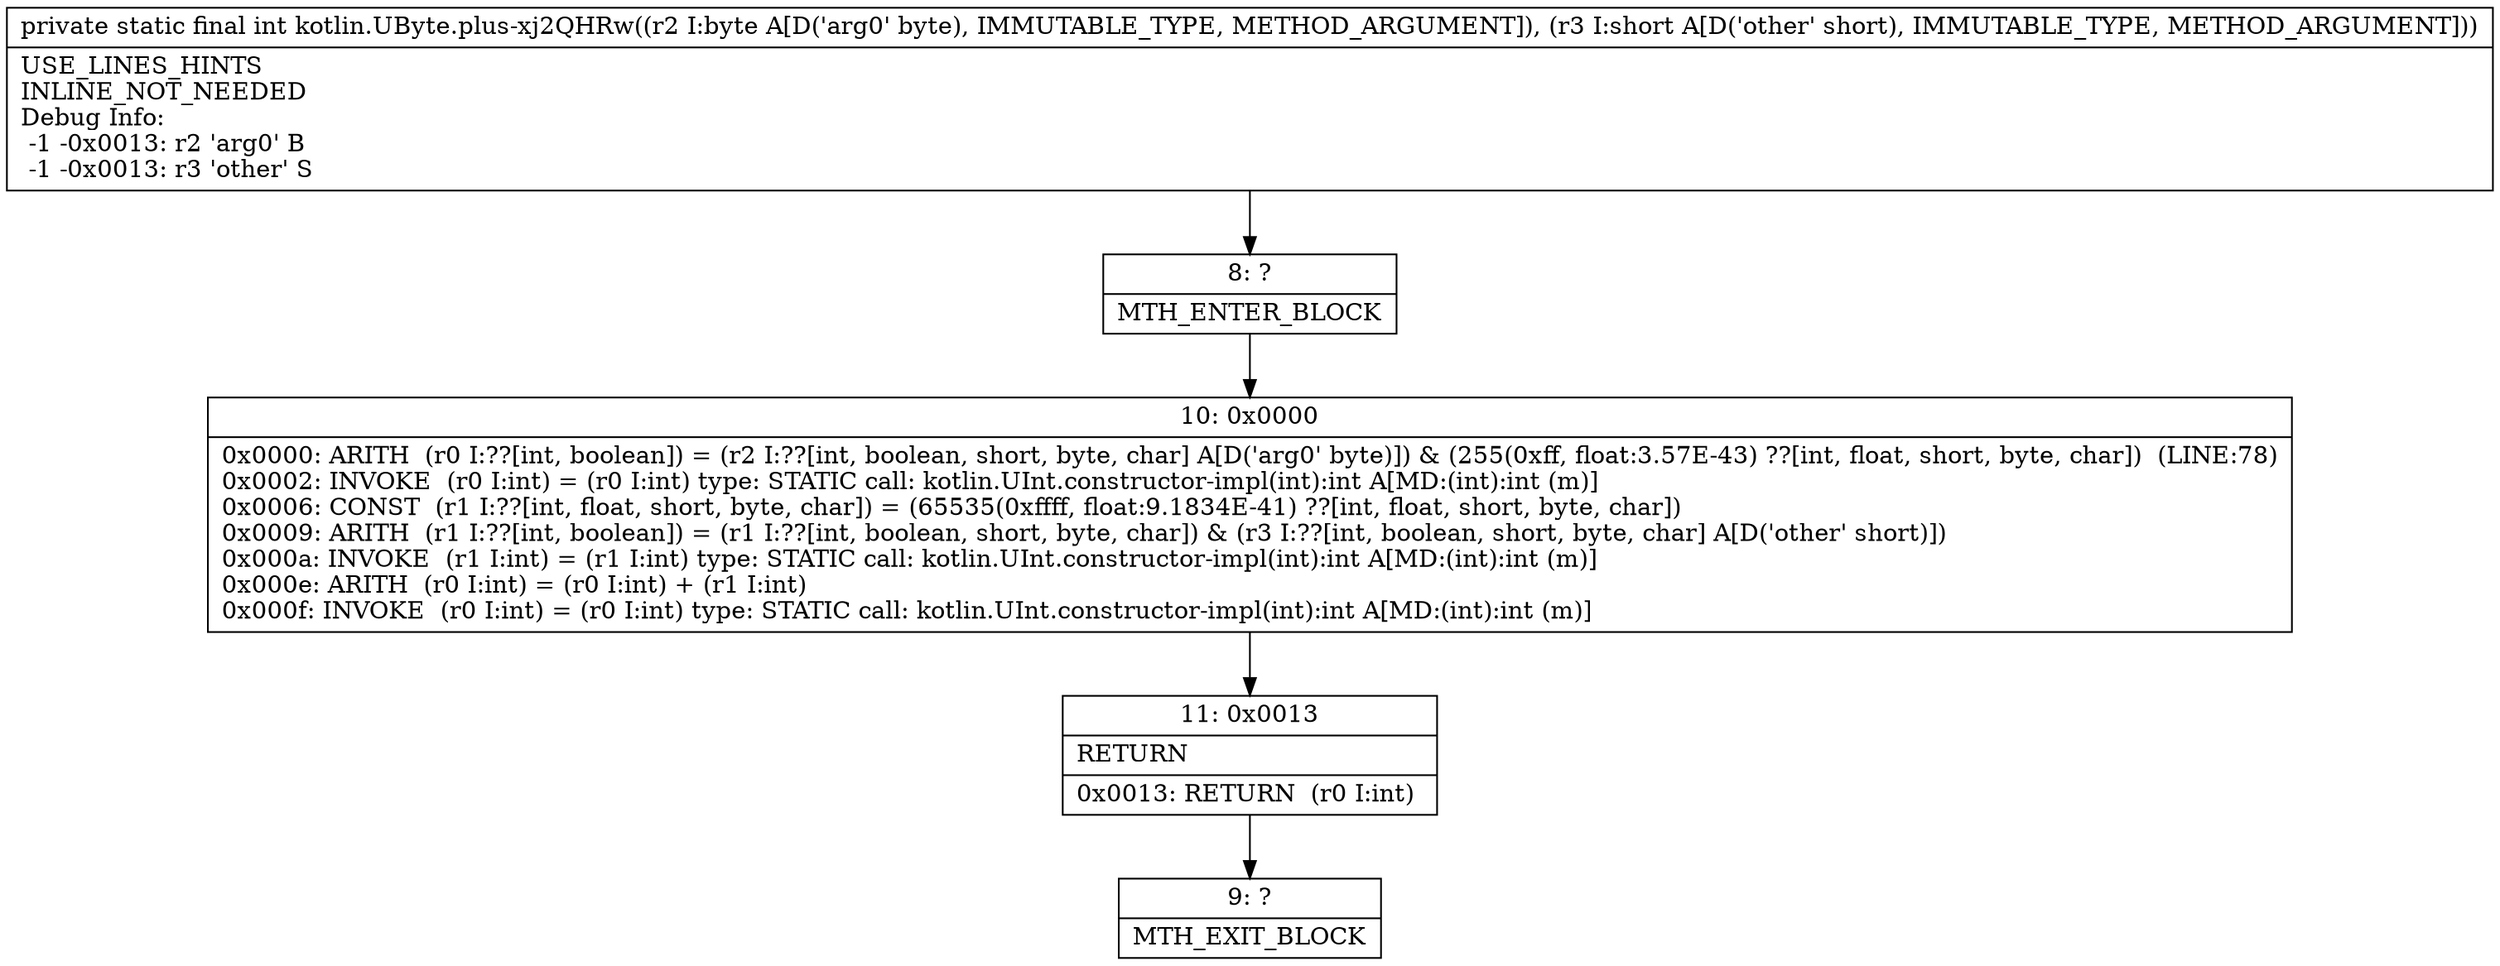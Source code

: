 digraph "CFG forkotlin.UByte.plus\-xj2QHRw(BS)I" {
Node_8 [shape=record,label="{8\:\ ?|MTH_ENTER_BLOCK\l}"];
Node_10 [shape=record,label="{10\:\ 0x0000|0x0000: ARITH  (r0 I:??[int, boolean]) = (r2 I:??[int, boolean, short, byte, char] A[D('arg0' byte)]) & (255(0xff, float:3.57E\-43) ??[int, float, short, byte, char])  (LINE:78)\l0x0002: INVOKE  (r0 I:int) = (r0 I:int) type: STATIC call: kotlin.UInt.constructor\-impl(int):int A[MD:(int):int (m)]\l0x0006: CONST  (r1 I:??[int, float, short, byte, char]) = (65535(0xffff, float:9.1834E\-41) ??[int, float, short, byte, char]) \l0x0009: ARITH  (r1 I:??[int, boolean]) = (r1 I:??[int, boolean, short, byte, char]) & (r3 I:??[int, boolean, short, byte, char] A[D('other' short)]) \l0x000a: INVOKE  (r1 I:int) = (r1 I:int) type: STATIC call: kotlin.UInt.constructor\-impl(int):int A[MD:(int):int (m)]\l0x000e: ARITH  (r0 I:int) = (r0 I:int) + (r1 I:int) \l0x000f: INVOKE  (r0 I:int) = (r0 I:int) type: STATIC call: kotlin.UInt.constructor\-impl(int):int A[MD:(int):int (m)]\l}"];
Node_11 [shape=record,label="{11\:\ 0x0013|RETURN\l|0x0013: RETURN  (r0 I:int) \l}"];
Node_9 [shape=record,label="{9\:\ ?|MTH_EXIT_BLOCK\l}"];
MethodNode[shape=record,label="{private static final int kotlin.UByte.plus\-xj2QHRw((r2 I:byte A[D('arg0' byte), IMMUTABLE_TYPE, METHOD_ARGUMENT]), (r3 I:short A[D('other' short), IMMUTABLE_TYPE, METHOD_ARGUMENT]))  | USE_LINES_HINTS\lINLINE_NOT_NEEDED\lDebug Info:\l  \-1 \-0x0013: r2 'arg0' B\l  \-1 \-0x0013: r3 'other' S\l}"];
MethodNode -> Node_8;Node_8 -> Node_10;
Node_10 -> Node_11;
Node_11 -> Node_9;
}

